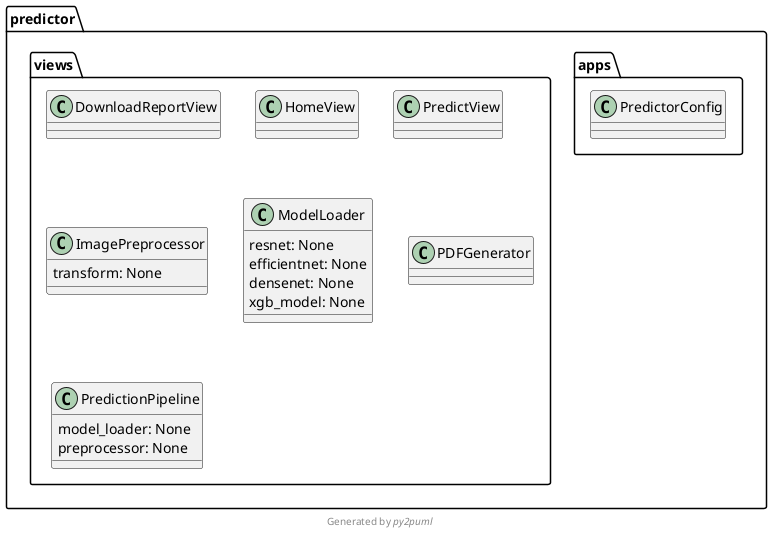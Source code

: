 @startuml predictor
!pragma useIntermediatePackages false

class predictor.apps.PredictorConfig {
}
class predictor.views.DownloadReportView {
}
class predictor.views.HomeView {
}
class predictor.views.PredictView {
}
class predictor.views.ImagePreprocessor {
  transform: None
}
class predictor.views.ModelLoader {
  resnet: None
  efficientnet: None
  densenet: None
  xgb_model: None
}
class predictor.views.PDFGenerator {
}
class predictor.views.PredictionPipeline {
  model_loader: None
  preprocessor: None
}
footer Generated by //py2puml//
@enduml